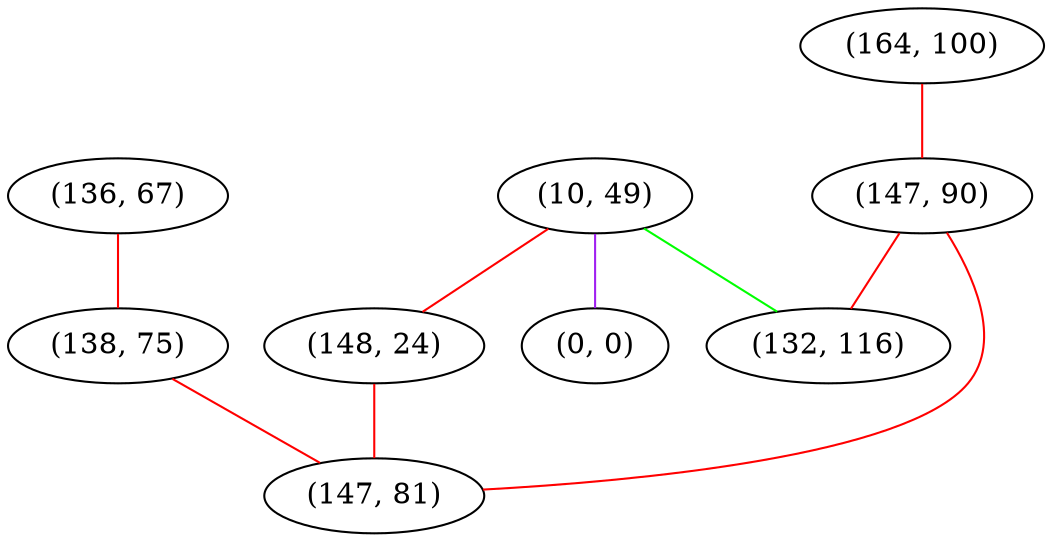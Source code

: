 graph "" {
"(136, 67)";
"(164, 100)";
"(138, 75)";
"(10, 49)";
"(148, 24)";
"(147, 90)";
"(147, 81)";
"(0, 0)";
"(132, 116)";
"(136, 67)" -- "(138, 75)"  [color=red, key=0, weight=1];
"(164, 100)" -- "(147, 90)"  [color=red, key=0, weight=1];
"(138, 75)" -- "(147, 81)"  [color=red, key=0, weight=1];
"(10, 49)" -- "(132, 116)"  [color=green, key=0, weight=2];
"(10, 49)" -- "(0, 0)"  [color=purple, key=0, weight=4];
"(10, 49)" -- "(148, 24)"  [color=red, key=0, weight=1];
"(148, 24)" -- "(147, 81)"  [color=red, key=0, weight=1];
"(147, 90)" -- "(147, 81)"  [color=red, key=0, weight=1];
"(147, 90)" -- "(132, 116)"  [color=red, key=0, weight=1];
}

